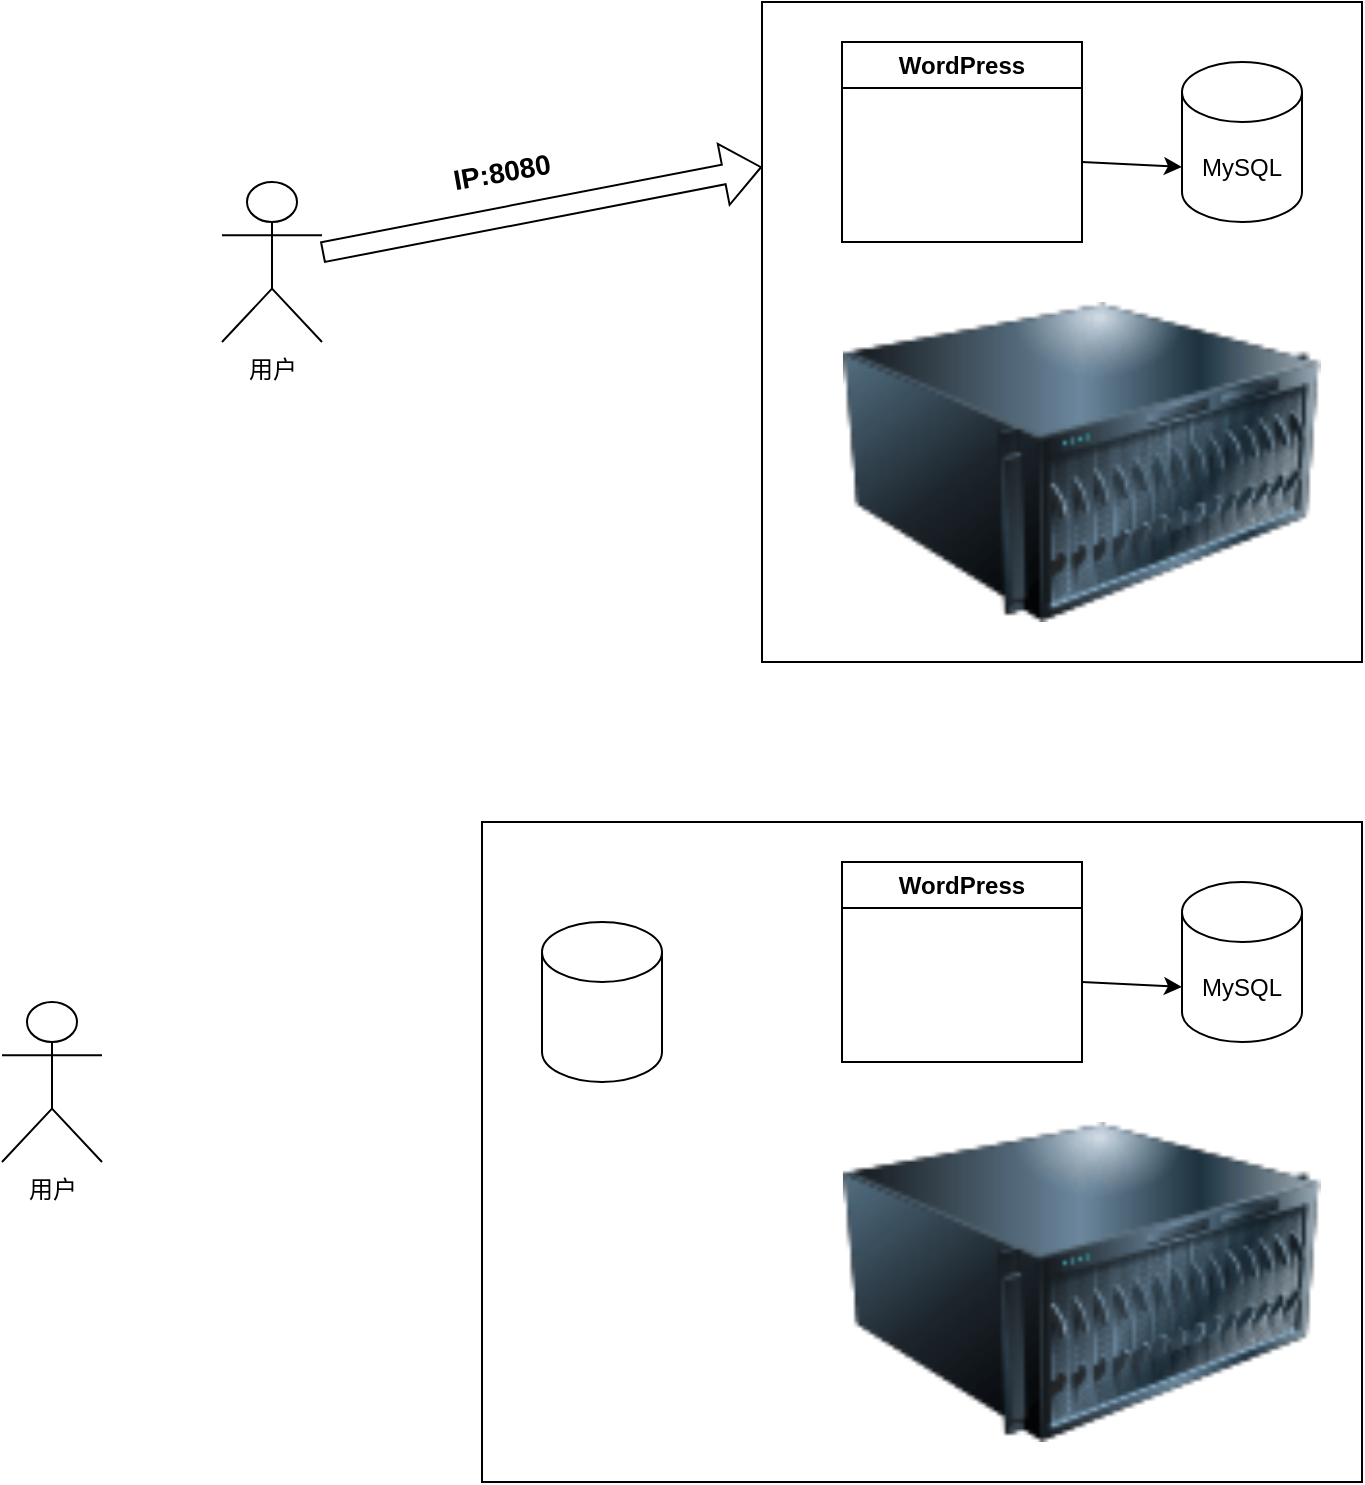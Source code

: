 <mxfile version="24.8.0">
  <diagram name="第 1 页" id="Bkkx-8QcvCTCq1Urm4mG">
    <mxGraphModel dx="2117" dy="541" grid="1" gridSize="10" guides="1" tooltips="1" connect="1" arrows="1" fold="1" page="1" pageScale="1" pageWidth="827" pageHeight="1169" math="0" shadow="0">
      <root>
        <mxCell id="0" />
        <mxCell id="1" parent="0" />
        <mxCell id="Qh-9CfUjlNziNsJxhMSX-10" value="" style="rounded=0;whiteSpace=wrap;html=1;" vertex="1" parent="1">
          <mxGeometry x="290" y="20" width="300" height="330" as="geometry" />
        </mxCell>
        <mxCell id="Qh-9CfUjlNziNsJxhMSX-1" value="用户" style="shape=umlActor;verticalLabelPosition=bottom;verticalAlign=top;html=1;outlineConnect=0;" vertex="1" parent="1">
          <mxGeometry x="20" y="110" width="50" height="80" as="geometry" />
        </mxCell>
        <mxCell id="Qh-9CfUjlNziNsJxhMSX-2" value="" style="image;html=1;image=img/lib/clip_art/computers/Server_128x128.png" vertex="1" parent="1">
          <mxGeometry x="330" y="170" width="240" height="160" as="geometry" />
        </mxCell>
        <mxCell id="Qh-9CfUjlNziNsJxhMSX-6" value="MySQL" style="shape=cylinder3;whiteSpace=wrap;html=1;boundedLbl=1;backgroundOutline=1;size=15;" vertex="1" parent="1">
          <mxGeometry x="500" y="50" width="60" height="80" as="geometry" />
        </mxCell>
        <mxCell id="Qh-9CfUjlNziNsJxhMSX-7" value="WordPress" style="swimlane;whiteSpace=wrap;html=1;" vertex="1" parent="1">
          <mxGeometry x="330" y="40" width="120" height="100" as="geometry" />
        </mxCell>
        <mxCell id="Qh-9CfUjlNziNsJxhMSX-8" value="" style="endArrow=classic;html=1;rounded=0;entryX=0;entryY=0;entryDx=0;entryDy=52.5;entryPerimeter=0;" edge="1" parent="1" target="Qh-9CfUjlNziNsJxhMSX-6">
          <mxGeometry width="50" height="50" relative="1" as="geometry">
            <mxPoint x="450" y="100" as="sourcePoint" />
            <mxPoint x="440" y="160" as="targetPoint" />
          </mxGeometry>
        </mxCell>
        <mxCell id="Qh-9CfUjlNziNsJxhMSX-11" value="" style="shape=flexArrow;endArrow=classic;html=1;rounded=0;entryX=0;entryY=0.25;entryDx=0;entryDy=0;" edge="1" parent="1" source="Qh-9CfUjlNziNsJxhMSX-1" target="Qh-9CfUjlNziNsJxhMSX-10">
          <mxGeometry width="50" height="50" relative="1" as="geometry">
            <mxPoint x="390" y="210" as="sourcePoint" />
            <mxPoint x="440" y="160" as="targetPoint" />
          </mxGeometry>
        </mxCell>
        <mxCell id="Qh-9CfUjlNziNsJxhMSX-13" value="&lt;font style=&quot;font-size: 14px;&quot;&gt;&lt;b&gt;IP:8080&lt;/b&gt;&lt;/font&gt;" style="text;html=1;align=center;verticalAlign=middle;whiteSpace=wrap;rounded=0;rotation=-10;" vertex="1" parent="1">
          <mxGeometry x="130" y="90" width="60" height="30" as="geometry" />
        </mxCell>
        <mxCell id="Qh-9CfUjlNziNsJxhMSX-14" value="" style="rounded=0;whiteSpace=wrap;html=1;" vertex="1" parent="1">
          <mxGeometry x="150" y="430" width="440" height="330" as="geometry" />
        </mxCell>
        <mxCell id="Qh-9CfUjlNziNsJxhMSX-15" value="用户" style="shape=umlActor;verticalLabelPosition=bottom;verticalAlign=top;html=1;outlineConnect=0;" vertex="1" parent="1">
          <mxGeometry x="-90" y="520" width="50" height="80" as="geometry" />
        </mxCell>
        <mxCell id="Qh-9CfUjlNziNsJxhMSX-16" value="" style="image;html=1;image=img/lib/clip_art/computers/Server_128x128.png" vertex="1" parent="1">
          <mxGeometry x="330" y="580" width="240" height="160" as="geometry" />
        </mxCell>
        <mxCell id="Qh-9CfUjlNziNsJxhMSX-17" value="MySQL" style="shape=cylinder3;whiteSpace=wrap;html=1;boundedLbl=1;backgroundOutline=1;size=15;" vertex="1" parent="1">
          <mxGeometry x="500" y="460" width="60" height="80" as="geometry" />
        </mxCell>
        <mxCell id="Qh-9CfUjlNziNsJxhMSX-18" value="WordPress" style="swimlane;whiteSpace=wrap;html=1;" vertex="1" parent="1">
          <mxGeometry x="330" y="450" width="120" height="100" as="geometry" />
        </mxCell>
        <mxCell id="Qh-9CfUjlNziNsJxhMSX-19" value="" style="endArrow=classic;html=1;rounded=0;entryX=0;entryY=0;entryDx=0;entryDy=52.5;entryPerimeter=0;" edge="1" parent="1" target="Qh-9CfUjlNziNsJxhMSX-17">
          <mxGeometry width="50" height="50" relative="1" as="geometry">
            <mxPoint x="450" y="510" as="sourcePoint" />
            <mxPoint x="440" y="570" as="targetPoint" />
          </mxGeometry>
        </mxCell>
        <mxCell id="Qh-9CfUjlNziNsJxhMSX-22" value="" style="shape=cylinder3;whiteSpace=wrap;html=1;boundedLbl=1;backgroundOutline=1;size=15;" vertex="1" parent="1">
          <mxGeometry x="180" y="480" width="60" height="80" as="geometry" />
        </mxCell>
      </root>
    </mxGraphModel>
  </diagram>
</mxfile>
